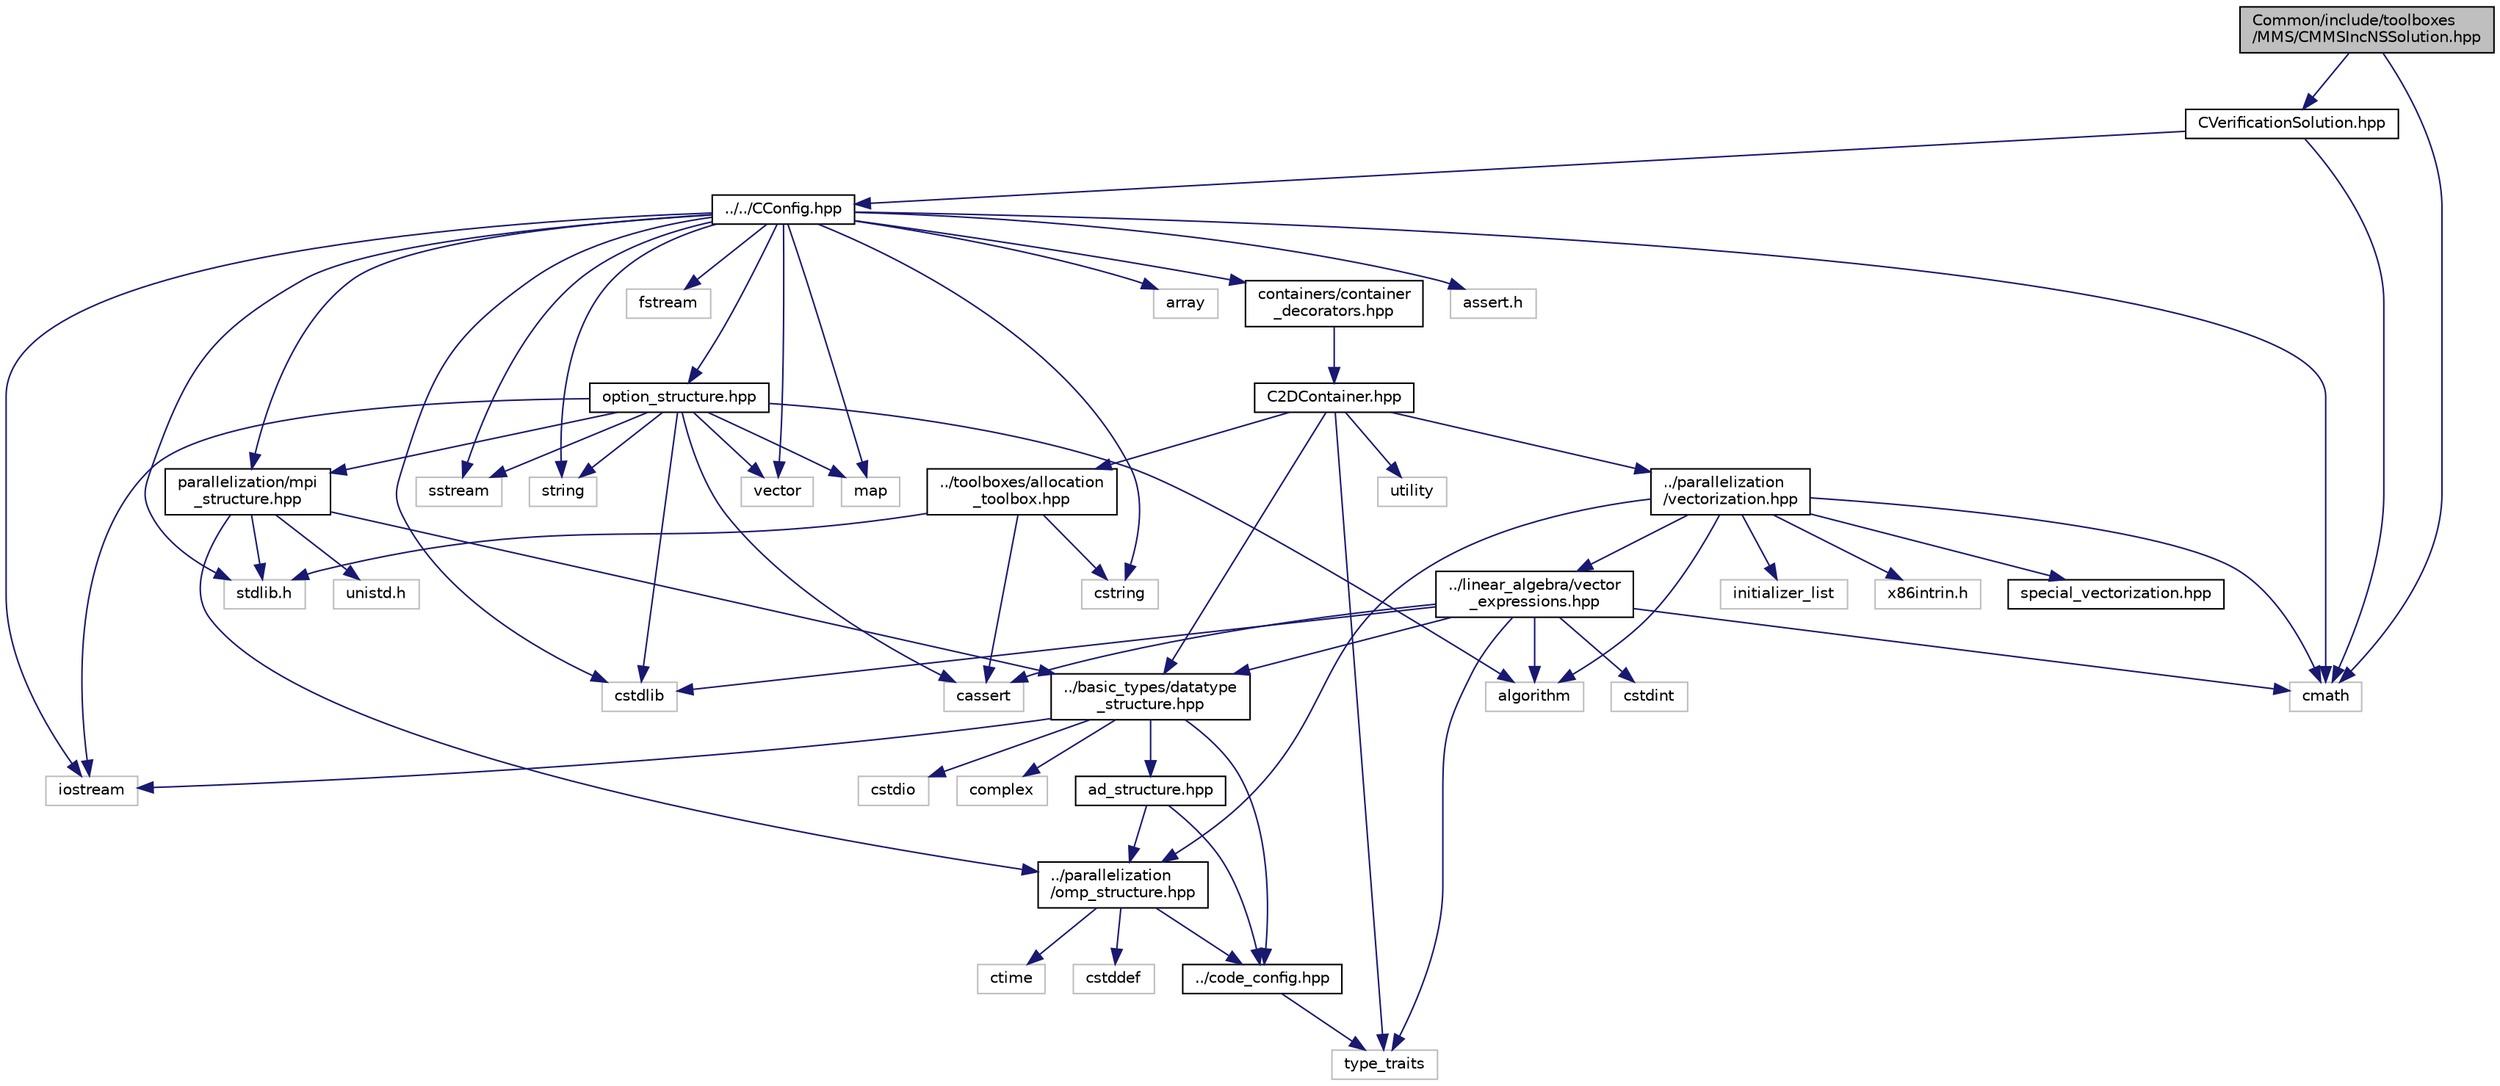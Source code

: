 digraph "Common/include/toolboxes/MMS/CMMSIncNSSolution.hpp"
{
 // LATEX_PDF_SIZE
  edge [fontname="Helvetica",fontsize="10",labelfontname="Helvetica",labelfontsize="10"];
  node [fontname="Helvetica",fontsize="10",shape=record];
  Node1 [label="Common/include/toolboxes\l/MMS/CMMSIncNSSolution.hpp",height=0.2,width=0.4,color="black", fillcolor="grey75", style="filled", fontcolor="black",tooltip="Header file for the class CMMSIncNSSolution. The implementations are in the CMMSIncNSSolution...."];
  Node1 -> Node2 [color="midnightblue",fontsize="10",style="solid",fontname="Helvetica"];
  Node2 [label="cmath",height=0.2,width=0.4,color="grey75", fillcolor="white", style="filled",tooltip=" "];
  Node1 -> Node3 [color="midnightblue",fontsize="10",style="solid",fontname="Helvetica"];
  Node3 [label="CVerificationSolution.hpp",height=0.2,width=0.4,color="black", fillcolor="white", style="filled",URL="$CVerificationSolution_8hpp.html",tooltip="Header file for the base class CVerificationSolution. The implementations are in the CVerificationSol..."];
  Node3 -> Node2 [color="midnightblue",fontsize="10",style="solid",fontname="Helvetica"];
  Node3 -> Node4 [color="midnightblue",fontsize="10",style="solid",fontname="Helvetica"];
  Node4 [label="../../CConfig.hpp",height=0.2,width=0.4,color="black", fillcolor="white", style="filled",URL="$CConfig_8hpp.html",tooltip="All the information about the definition of the physical problem. The subroutines and functions are i..."];
  Node4 -> Node5 [color="midnightblue",fontsize="10",style="solid",fontname="Helvetica"];
  Node5 [label="parallelization/mpi\l_structure.hpp",height=0.2,width=0.4,color="black", fillcolor="white", style="filled",URL="$mpi__structure_8hpp.html",tooltip="Headers of the mpi interface for generalized datatypes. The subroutines and functions are in the mpi_..."];
  Node5 -> Node6 [color="midnightblue",fontsize="10",style="solid",fontname="Helvetica"];
  Node6 [label="stdlib.h",height=0.2,width=0.4,color="grey75", fillcolor="white", style="filled",tooltip=" "];
  Node5 -> Node7 [color="midnightblue",fontsize="10",style="solid",fontname="Helvetica"];
  Node7 [label="../basic_types/datatype\l_structure.hpp",height=0.2,width=0.4,color="black", fillcolor="white", style="filled",URL="$datatype__structure_8hpp.html",tooltip="Headers for generalized datatypes, defines an interface for AD types."];
  Node7 -> Node8 [color="midnightblue",fontsize="10",style="solid",fontname="Helvetica"];
  Node8 [label="iostream",height=0.2,width=0.4,color="grey75", fillcolor="white", style="filled",tooltip=" "];
  Node7 -> Node9 [color="midnightblue",fontsize="10",style="solid",fontname="Helvetica"];
  Node9 [label="complex",height=0.2,width=0.4,color="grey75", fillcolor="white", style="filled",tooltip=" "];
  Node7 -> Node10 [color="midnightblue",fontsize="10",style="solid",fontname="Helvetica"];
  Node10 [label="cstdio",height=0.2,width=0.4,color="grey75", fillcolor="white", style="filled",tooltip=" "];
  Node7 -> Node11 [color="midnightblue",fontsize="10",style="solid",fontname="Helvetica"];
  Node11 [label="../code_config.hpp",height=0.2,width=0.4,color="black", fillcolor="white", style="filled",URL="$code__config_8hpp.html",tooltip="Header file for collecting common macros, definitions and type configurations."];
  Node11 -> Node12 [color="midnightblue",fontsize="10",style="solid",fontname="Helvetica"];
  Node12 [label="type_traits",height=0.2,width=0.4,color="grey75", fillcolor="white", style="filled",tooltip=" "];
  Node7 -> Node13 [color="midnightblue",fontsize="10",style="solid",fontname="Helvetica"];
  Node13 [label="ad_structure.hpp",height=0.2,width=0.4,color="black", fillcolor="white", style="filled",URL="$ad__structure_8hpp.html",tooltip="Main routines for the algorithmic differentiation (AD) structure."];
  Node13 -> Node11 [color="midnightblue",fontsize="10",style="solid",fontname="Helvetica"];
  Node13 -> Node14 [color="midnightblue",fontsize="10",style="solid",fontname="Helvetica"];
  Node14 [label="../parallelization\l/omp_structure.hpp",height=0.2,width=0.4,color="black", fillcolor="white", style="filled",URL="$omp__structure_8hpp.html",tooltip="OpenMP interface header, provides compatibility functions if the code is built without OpenMP support..."];
  Node14 -> Node15 [color="midnightblue",fontsize="10",style="solid",fontname="Helvetica"];
  Node15 [label="cstddef",height=0.2,width=0.4,color="grey75", fillcolor="white", style="filled",tooltip=" "];
  Node14 -> Node11 [color="midnightblue",fontsize="10",style="solid",fontname="Helvetica"];
  Node14 -> Node16 [color="midnightblue",fontsize="10",style="solid",fontname="Helvetica"];
  Node16 [label="ctime",height=0.2,width=0.4,color="grey75", fillcolor="white", style="filled",tooltip=" "];
  Node5 -> Node17 [color="midnightblue",fontsize="10",style="solid",fontname="Helvetica"];
  Node17 [label="unistd.h",height=0.2,width=0.4,color="grey75", fillcolor="white", style="filled",tooltip=" "];
  Node5 -> Node14 [color="midnightblue",fontsize="10",style="solid",fontname="Helvetica"];
  Node4 -> Node8 [color="midnightblue",fontsize="10",style="solid",fontname="Helvetica"];
  Node4 -> Node18 [color="midnightblue",fontsize="10",style="solid",fontname="Helvetica"];
  Node18 [label="cstdlib",height=0.2,width=0.4,color="grey75", fillcolor="white", style="filled",tooltip=" "];
  Node4 -> Node19 [color="midnightblue",fontsize="10",style="solid",fontname="Helvetica"];
  Node19 [label="fstream",height=0.2,width=0.4,color="grey75", fillcolor="white", style="filled",tooltip=" "];
  Node4 -> Node20 [color="midnightblue",fontsize="10",style="solid",fontname="Helvetica"];
  Node20 [label="sstream",height=0.2,width=0.4,color="grey75", fillcolor="white", style="filled",tooltip=" "];
  Node4 -> Node21 [color="midnightblue",fontsize="10",style="solid",fontname="Helvetica"];
  Node21 [label="string",height=0.2,width=0.4,color="grey75", fillcolor="white", style="filled",tooltip=" "];
  Node4 -> Node22 [color="midnightblue",fontsize="10",style="solid",fontname="Helvetica"];
  Node22 [label="cstring",height=0.2,width=0.4,color="grey75", fillcolor="white", style="filled",tooltip=" "];
  Node4 -> Node23 [color="midnightblue",fontsize="10",style="solid",fontname="Helvetica"];
  Node23 [label="vector",height=0.2,width=0.4,color="grey75", fillcolor="white", style="filled",tooltip=" "];
  Node4 -> Node24 [color="midnightblue",fontsize="10",style="solid",fontname="Helvetica"];
  Node24 [label="array",height=0.2,width=0.4,color="grey75", fillcolor="white", style="filled",tooltip=" "];
  Node4 -> Node6 [color="midnightblue",fontsize="10",style="solid",fontname="Helvetica"];
  Node4 -> Node2 [color="midnightblue",fontsize="10",style="solid",fontname="Helvetica"];
  Node4 -> Node25 [color="midnightblue",fontsize="10",style="solid",fontname="Helvetica"];
  Node25 [label="map",height=0.2,width=0.4,color="grey75", fillcolor="white", style="filled",tooltip=" "];
  Node4 -> Node26 [color="midnightblue",fontsize="10",style="solid",fontname="Helvetica"];
  Node26 [label="assert.h",height=0.2,width=0.4,color="grey75", fillcolor="white", style="filled",tooltip=" "];
  Node4 -> Node27 [color="midnightblue",fontsize="10",style="solid",fontname="Helvetica"];
  Node27 [label="option_structure.hpp",height=0.2,width=0.4,color="black", fillcolor="white", style="filled",URL="$option__structure_8hpp.html",tooltip="Defines classes for referencing options for easy input in CConfig."];
  Node27 -> Node5 [color="midnightblue",fontsize="10",style="solid",fontname="Helvetica"];
  Node27 -> Node8 [color="midnightblue",fontsize="10",style="solid",fontname="Helvetica"];
  Node27 -> Node20 [color="midnightblue",fontsize="10",style="solid",fontname="Helvetica"];
  Node27 -> Node21 [color="midnightblue",fontsize="10",style="solid",fontname="Helvetica"];
  Node27 -> Node23 [color="midnightblue",fontsize="10",style="solid",fontname="Helvetica"];
  Node27 -> Node25 [color="midnightblue",fontsize="10",style="solid",fontname="Helvetica"];
  Node27 -> Node18 [color="midnightblue",fontsize="10",style="solid",fontname="Helvetica"];
  Node27 -> Node28 [color="midnightblue",fontsize="10",style="solid",fontname="Helvetica"];
  Node28 [label="algorithm",height=0.2,width=0.4,color="grey75", fillcolor="white", style="filled",tooltip=" "];
  Node27 -> Node29 [color="midnightblue",fontsize="10",style="solid",fontname="Helvetica"];
  Node29 [label="cassert",height=0.2,width=0.4,color="grey75", fillcolor="white", style="filled",tooltip=" "];
  Node4 -> Node30 [color="midnightblue",fontsize="10",style="solid",fontname="Helvetica"];
  Node30 [label="containers/container\l_decorators.hpp",height=0.2,width=0.4,color="black", fillcolor="white", style="filled",URL="$container__decorators_8hpp.html",tooltip="Collection of small classes that decorate C2DContainer to augment its functionality,..."];
  Node30 -> Node31 [color="midnightblue",fontsize="10",style="solid",fontname="Helvetica"];
  Node31 [label="C2DContainer.hpp",height=0.2,width=0.4,color="black", fillcolor="white", style="filled",URL="$C2DContainer_8hpp.html",tooltip="A templated vector/matrix object."];
  Node31 -> Node32 [color="midnightblue",fontsize="10",style="solid",fontname="Helvetica"];
  Node32 [label="../toolboxes/allocation\l_toolbox.hpp",height=0.2,width=0.4,color="black", fillcolor="white", style="filled",URL="$allocation__toolbox_8hpp.html",tooltip="Helper function and classes for memory allocation. Focus on portability across platforms."];
  Node32 -> Node6 [color="midnightblue",fontsize="10",style="solid",fontname="Helvetica"];
  Node32 -> Node22 [color="midnightblue",fontsize="10",style="solid",fontname="Helvetica"];
  Node32 -> Node29 [color="midnightblue",fontsize="10",style="solid",fontname="Helvetica"];
  Node31 -> Node7 [color="midnightblue",fontsize="10",style="solid",fontname="Helvetica"];
  Node31 -> Node33 [color="midnightblue",fontsize="10",style="solid",fontname="Helvetica"];
  Node33 [label="../parallelization\l/vectorization.hpp",height=0.2,width=0.4,color="black", fillcolor="white", style="filled",URL="$vectorization_8hpp.html",tooltip="Implementation of a portable SIMD type."];
  Node33 -> Node34 [color="midnightblue",fontsize="10",style="solid",fontname="Helvetica"];
  Node34 [label="../linear_algebra/vector\l_expressions.hpp",height=0.2,width=0.4,color="black", fillcolor="white", style="filled",URL="$vector__expressions_8hpp.html",tooltip="Expression templates for vector types with coefficient-wise operations."];
  Node34 -> Node7 [color="midnightblue",fontsize="10",style="solid",fontname="Helvetica"];
  Node34 -> Node12 [color="midnightblue",fontsize="10",style="solid",fontname="Helvetica"];
  Node34 -> Node28 [color="midnightblue",fontsize="10",style="solid",fontname="Helvetica"];
  Node34 -> Node29 [color="midnightblue",fontsize="10",style="solid",fontname="Helvetica"];
  Node34 -> Node18 [color="midnightblue",fontsize="10",style="solid",fontname="Helvetica"];
  Node34 -> Node2 [color="midnightblue",fontsize="10",style="solid",fontname="Helvetica"];
  Node34 -> Node35 [color="midnightblue",fontsize="10",style="solid",fontname="Helvetica"];
  Node35 [label="cstdint",height=0.2,width=0.4,color="grey75", fillcolor="white", style="filled",tooltip=" "];
  Node33 -> Node14 [color="midnightblue",fontsize="10",style="solid",fontname="Helvetica"];
  Node33 -> Node36 [color="midnightblue",fontsize="10",style="solid",fontname="Helvetica"];
  Node36 [label="initializer_list",height=0.2,width=0.4,color="grey75", fillcolor="white", style="filled",tooltip=" "];
  Node33 -> Node28 [color="midnightblue",fontsize="10",style="solid",fontname="Helvetica"];
  Node33 -> Node2 [color="midnightblue",fontsize="10",style="solid",fontname="Helvetica"];
  Node33 -> Node37 [color="midnightblue",fontsize="10",style="solid",fontname="Helvetica"];
  Node37 [label="x86intrin.h",height=0.2,width=0.4,color="grey75", fillcolor="white", style="filled",tooltip=" "];
  Node33 -> Node38 [color="midnightblue",fontsize="10",style="solid",fontname="Helvetica"];
  Node38 [label="special_vectorization.hpp",height=0.2,width=0.4,color="black", fillcolor="white", style="filled",URL="$special__vectorization_8hpp.html",tooltip="Code generator header to create specializations of simd::Array."];
  Node31 -> Node39 [color="midnightblue",fontsize="10",style="solid",fontname="Helvetica"];
  Node39 [label="utility",height=0.2,width=0.4,color="grey75", fillcolor="white", style="filled",tooltip=" "];
  Node31 -> Node12 [color="midnightblue",fontsize="10",style="solid",fontname="Helvetica"];
}
